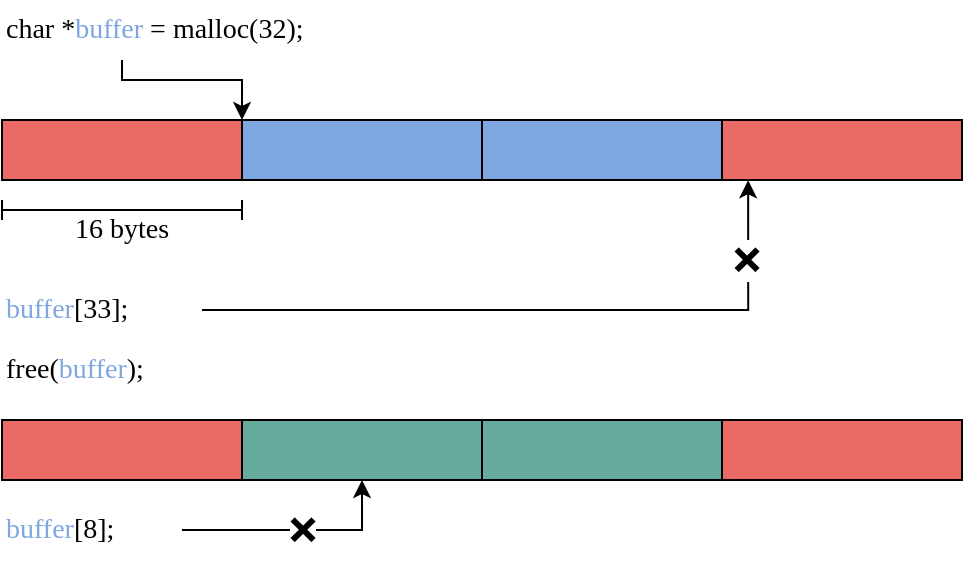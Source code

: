 <mxfile version="24.1.0" type="device">
  <diagram name="Page-1" id="95cnKtvzo_szJ51asuck">
    <mxGraphModel dx="1051" dy="1014" grid="1" gridSize="10" guides="1" tooltips="1" connect="1" arrows="1" fold="1" page="1" pageScale="1" pageWidth="1920" pageHeight="1080" math="0" shadow="0">
      <root>
        <mxCell id="0" />
        <mxCell id="1" parent="0" />
        <mxCell id="rL5AhmuF6cbK-rhVGE2t-21" value="" style="rounded=0;whiteSpace=wrap;html=1;fillStyle=auto;fillColor=#ea6b66;fontFamily=Computer Modern;" parent="1" vertex="1">
          <mxGeometry x="80" y="90" width="120" height="30" as="geometry" />
        </mxCell>
        <mxCell id="rL5AhmuF6cbK-rhVGE2t-23" value="" style="shape=crossbar;whiteSpace=wrap;html=1;rounded=1;" parent="1" vertex="1">
          <mxGeometry x="80" y="130" width="120" height="10" as="geometry" />
        </mxCell>
        <mxCell id="rL5AhmuF6cbK-rhVGE2t-27" value="16 bytes" style="text;html=1;strokeColor=none;fillColor=none;align=center;verticalAlign=middle;whiteSpace=wrap;rounded=0;fontFamily=Computer Modern;fontSize=14;" parent="1" vertex="1">
          <mxGeometry x="110" y="130" width="60" height="30" as="geometry" />
        </mxCell>
        <mxCell id="az6NvpxztQ5JLmLHGQgf-7" value="" style="rounded=0;whiteSpace=wrap;html=1;fillStyle=auto;fillColor=#7EA6E0;fontFamily=Computer Modern;" parent="1" vertex="1">
          <mxGeometry x="200" y="90" width="120" height="30" as="geometry" />
        </mxCell>
        <mxCell id="az6NvpxztQ5JLmLHGQgf-8" value="" style="rounded=0;whiteSpace=wrap;html=1;fillStyle=auto;fillColor=#7EA6E0;fontFamily=Computer Modern;" parent="1" vertex="1">
          <mxGeometry x="320" y="90" width="120" height="30" as="geometry" />
        </mxCell>
        <mxCell id="az6NvpxztQ5JLmLHGQgf-9" value="" style="rounded=0;whiteSpace=wrap;html=1;fillStyle=auto;fillColor=#EA6B66;fontFamily=Computer Modern;" parent="1" vertex="1">
          <mxGeometry x="440" y="90" width="120" height="30" as="geometry" />
        </mxCell>
        <mxCell id="az6NvpxztQ5JLmLHGQgf-11" style="edgeStyle=orthogonalEdgeStyle;rounded=0;orthogonalLoop=1;jettySize=auto;html=1;exitX=0.25;exitY=1;exitDx=0;exitDy=0;entryX=0;entryY=0;entryDx=0;entryDy=0;" parent="1" source="az6NvpxztQ5JLmLHGQgf-10" target="az6NvpxztQ5JLmLHGQgf-7" edge="1">
          <mxGeometry relative="1" as="geometry">
            <Array as="points">
              <mxPoint x="140" y="70" />
              <mxPoint x="200" y="70" />
            </Array>
          </mxGeometry>
        </mxCell>
        <mxCell id="az6NvpxztQ5JLmLHGQgf-10" value="&lt;span style=&quot;font-weight: normal;&quot;&gt;char *&lt;font color=&quot;#7ea6e0&quot;&gt;buffer&lt;/font&gt; = malloc(32);&lt;/span&gt;" style="text;html=1;strokeColor=none;fillColor=none;align=left;verticalAlign=middle;whiteSpace=wrap;rounded=0;fontSize=14;fontFamily=Fira Code;fontStyle=1" parent="1" vertex="1">
          <mxGeometry x="80" y="30" width="240" height="30" as="geometry" />
        </mxCell>
        <mxCell id="az6NvpxztQ5JLmLHGQgf-12" value="&lt;span style=&quot;font-weight: normal;&quot;&gt;&lt;font color=&quot;#7ea6e0&quot;&gt;buffer&lt;/font&gt;[33];&lt;/span&gt;" style="text;html=1;strokeColor=none;fillColor=none;align=left;verticalAlign=middle;whiteSpace=wrap;rounded=0;fontSize=14;fontFamily=Fira Code;fontStyle=1" parent="1" vertex="1">
          <mxGeometry x="80" y="170" width="100" height="30" as="geometry" />
        </mxCell>
        <mxCell id="az6NvpxztQ5JLmLHGQgf-13" style="edgeStyle=orthogonalEdgeStyle;rounded=0;orthogonalLoop=1;jettySize=auto;html=1;entryX=0.109;entryY=1.004;entryDx=0;entryDy=0;entryPerimeter=0;" parent="1" source="az6NvpxztQ5JLmLHGQgf-12" target="az6NvpxztQ5JLmLHGQgf-9" edge="1">
          <mxGeometry relative="1" as="geometry" />
        </mxCell>
        <mxCell id="az6NvpxztQ5JLmLHGQgf-14" value="❌" style="edgeLabel;html=1;align=center;verticalAlign=middle;resizable=0;points=[];fontSize=18;" parent="az6NvpxztQ5JLmLHGQgf-13" vertex="1" connectable="0">
          <mxGeometry x="0.745" y="1" relative="1" as="geometry">
            <mxPoint y="-3" as="offset" />
          </mxGeometry>
        </mxCell>
        <mxCell id="az6NvpxztQ5JLmLHGQgf-15" value="&lt;span style=&quot;font-weight: normal;&quot;&gt;free(&lt;font color=&quot;#7ea6e0&quot;&gt;buffer&lt;/font&gt;);&lt;/span&gt;" style="text;html=1;strokeColor=none;fillColor=none;align=left;verticalAlign=middle;whiteSpace=wrap;rounded=0;fontSize=14;fontFamily=Fira Code;fontStyle=1" parent="1" vertex="1">
          <mxGeometry x="80" y="200" width="130" height="30" as="geometry" />
        </mxCell>
        <mxCell id="az6NvpxztQ5JLmLHGQgf-21" style="edgeStyle=orthogonalEdgeStyle;rounded=0;orthogonalLoop=1;jettySize=auto;html=1;entryX=0.5;entryY=1;entryDx=0;entryDy=0;" parent="1" source="az6NvpxztQ5JLmLHGQgf-16" target="az6NvpxztQ5JLmLHGQgf-18" edge="1">
          <mxGeometry relative="1" as="geometry" />
        </mxCell>
        <mxCell id="az6NvpxztQ5JLmLHGQgf-22" value="&lt;span style=&quot;font-size: 18px;&quot;&gt;❌&lt;/span&gt;" style="edgeLabel;html=1;align=center;verticalAlign=middle;resizable=0;points=[];" parent="az6NvpxztQ5JLmLHGQgf-21" vertex="1" connectable="0">
          <mxGeometry x="0.306" y="-1" relative="1" as="geometry">
            <mxPoint x="-15" y="-1" as="offset" />
          </mxGeometry>
        </mxCell>
        <mxCell id="az6NvpxztQ5JLmLHGQgf-16" value="&lt;font style=&quot;font-weight: 400;&quot; color=&quot;#7ea6e0&quot;&gt;buffer&lt;/font&gt;&lt;span style=&quot;font-weight: 400;&quot;&gt;[8];&lt;/span&gt;" style="text;html=1;strokeColor=none;fillColor=none;align=left;verticalAlign=middle;whiteSpace=wrap;rounded=0;fontSize=14;fontFamily=Fira Code;fontStyle=1" parent="1" vertex="1">
          <mxGeometry x="80" y="280" width="90" height="30" as="geometry" />
        </mxCell>
        <mxCell id="az6NvpxztQ5JLmLHGQgf-17" value="" style="rounded=0;whiteSpace=wrap;html=1;fillStyle=auto;fillColor=#ea6b66;fontFamily=Computer Modern;" parent="1" vertex="1">
          <mxGeometry x="80" y="240" width="120" height="30" as="geometry" />
        </mxCell>
        <mxCell id="az6NvpxztQ5JLmLHGQgf-18" value="" style="rounded=0;whiteSpace=wrap;html=1;fillStyle=auto;fillColor=#67AB9F;fontFamily=Computer Modern;" parent="1" vertex="1">
          <mxGeometry x="200" y="240" width="120" height="30" as="geometry" />
        </mxCell>
        <mxCell id="az6NvpxztQ5JLmLHGQgf-19" value="" style="rounded=0;whiteSpace=wrap;html=1;fillStyle=auto;fillColor=#67AB9F;fontFamily=Computer Modern;" parent="1" vertex="1">
          <mxGeometry x="320" y="240" width="120" height="30" as="geometry" />
        </mxCell>
        <mxCell id="az6NvpxztQ5JLmLHGQgf-20" value="" style="rounded=0;whiteSpace=wrap;html=1;fillStyle=auto;fillColor=#EA6B66;fontFamily=Computer Modern;" parent="1" vertex="1">
          <mxGeometry x="440" y="240" width="120" height="30" as="geometry" />
        </mxCell>
      </root>
    </mxGraphModel>
  </diagram>
</mxfile>
